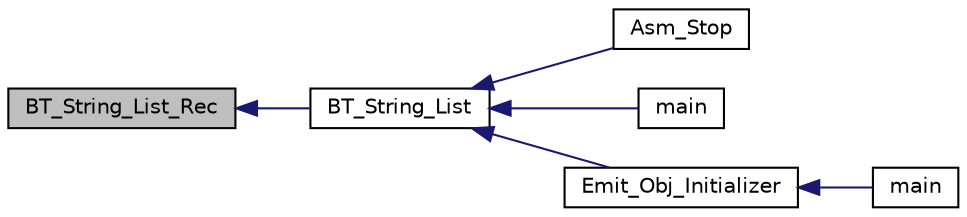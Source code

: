 digraph "BT_String_List_Rec"
{
  edge [fontname="Helvetica",fontsize="10",labelfontname="Helvetica",labelfontsize="10"];
  node [fontname="Helvetica",fontsize="10",shape=record];
  rankdir="LR";
  Node1 [label="BT_String_List_Rec",height=0.2,width=0.4,color="black", fillcolor="grey75", style="filled", fontcolor="black"];
  Node1 -> Node2 [dir="back",color="midnightblue",fontsize="10",style="solid",fontname="Helvetica"];
  Node2 [label="BT_String_List",height=0.2,width=0.4,color="black", fillcolor="white", style="filled",URL="$bt__string_8h.html#a32730363f7e247e6938b78cdb73fa6a5"];
  Node2 -> Node3 [dir="back",color="midnightblue",fontsize="10",style="solid",fontname="Helvetica"];
  Node3 [label="Asm_Stop",height=0.2,width=0.4,color="black", fillcolor="white", style="filled",URL="$ix86__any_8c.html#a1ccda0b345383d8f415326878884a88c"];
  Node2 -> Node4 [dir="back",color="midnightblue",fontsize="10",style="solid",fontname="Helvetica"];
  Node4 [label="main",height=0.2,width=0.4,color="black", fillcolor="white", style="filled",URL="$ma2asm_8c.html#a0ddf1224851353fc92bfbff6f499fa97"];
  Node2 -> Node5 [dir="back",color="midnightblue",fontsize="10",style="solid",fontname="Helvetica"];
  Node5 [label="Emit_Obj_Initializer",height=0.2,width=0.4,color="black", fillcolor="white", style="filled",URL="$wam2ma_8c.html#a9e02421db9cf0670b6f28e7d0882b7d6"];
  Node5 -> Node6 [dir="back",color="midnightblue",fontsize="10",style="solid",fontname="Helvetica"];
  Node6 [label="main",height=0.2,width=0.4,color="black", fillcolor="white", style="filled",URL="$wam2ma_8c.html#a0ddf1224851353fc92bfbff6f499fa97"];
}
